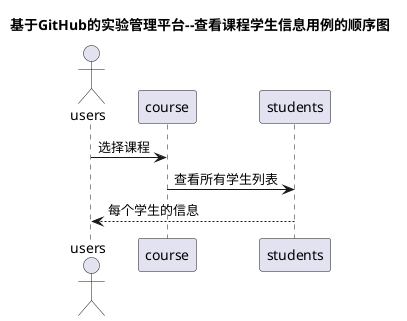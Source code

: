 @startuml
title 基于GitHub的实验管理平台--查看课程学生信息用例的顺序图
actor users
users -> course:选择课程
course -> students: 查看所有学生列表
students --> users:每个学生的信息
@enduml